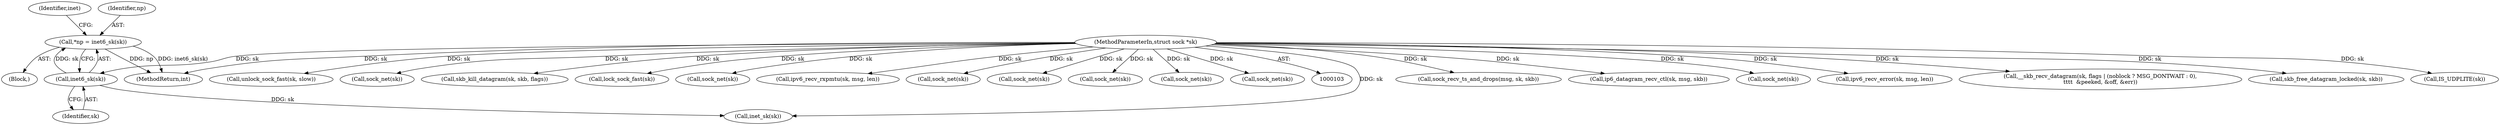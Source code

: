 digraph "0_linux_bceaa90240b6019ed73b49965eac7d167610be69_4@pointer" {
"1000113" [label="(Call,*np = inet6_sk(sk))"];
"1000115" [label="(Call,inet6_sk(sk))"];
"1000105" [label="(MethodParameterIn,struct sock *sk)"];
"1000312" [label="(Call,sock_recv_ts_and_drops(msg, sk, skb))"];
"1000113" [label="(Call,*np = inet6_sk(sk))"];
"1000105" [label="(MethodParameterIn,struct sock *sk)"];
"1000116" [label="(Identifier,sk)"];
"1000483" [label="(MethodReturn,int)"];
"1000411" [label="(Call,ip6_datagram_recv_ctl(sk, msg, skb))"];
"1000453" [label="(Call,sock_net(sk))"];
"1000143" [label="(Call,ipv6_recv_error(sk, msg, len))"];
"1000119" [label="(Identifier,inet)"];
"1000167" [label="(Call,__skb_recv_datagram(sk, flags | (noblock ? MSG_DONTWAIT : 0),\n\t\t\t\t  &peeked, &off, &err))"];
"1000426" [label="(Call,skb_free_datagram_locked(sk, skb))"];
"1000134" [label="(Call,IS_UDPLITE(sk))"];
"1000469" [label="(Call,unlock_sock_fast(sk, slow))"];
"1000120" [label="(Call,inet_sk(sk))"];
"1000290" [label="(Call,sock_net(sk))"];
"1000439" [label="(Call,skb_kill_datagram(sk, skb, flags))"];
"1000435" [label="(Call,lock_sock_fast(sk))"];
"1000111" [label="(Block,)"];
"1000308" [label="(Call,sock_net(sk))"];
"1000160" [label="(Call,ipv6_recv_rxpmtu(sk, msg, len))"];
"1000460" [label="(Call,sock_net(sk))"];
"1000284" [label="(Call,sock_net(sk))"];
"1000114" [label="(Identifier,np)"];
"1000302" [label="(Call,sock_net(sk))"];
"1000115" [label="(Call,inet6_sk(sk))"];
"1000465" [label="(Call,sock_net(sk))"];
"1000448" [label="(Call,sock_net(sk))"];
"1000113" -> "1000111"  [label="AST: "];
"1000113" -> "1000115"  [label="CFG: "];
"1000114" -> "1000113"  [label="AST: "];
"1000115" -> "1000113"  [label="AST: "];
"1000119" -> "1000113"  [label="CFG: "];
"1000113" -> "1000483"  [label="DDG: np"];
"1000113" -> "1000483"  [label="DDG: inet6_sk(sk)"];
"1000115" -> "1000113"  [label="DDG: sk"];
"1000115" -> "1000116"  [label="CFG: "];
"1000116" -> "1000115"  [label="AST: "];
"1000105" -> "1000115"  [label="DDG: sk"];
"1000115" -> "1000120"  [label="DDG: sk"];
"1000105" -> "1000103"  [label="AST: "];
"1000105" -> "1000483"  [label="DDG: sk"];
"1000105" -> "1000120"  [label="DDG: sk"];
"1000105" -> "1000134"  [label="DDG: sk"];
"1000105" -> "1000143"  [label="DDG: sk"];
"1000105" -> "1000160"  [label="DDG: sk"];
"1000105" -> "1000167"  [label="DDG: sk"];
"1000105" -> "1000284"  [label="DDG: sk"];
"1000105" -> "1000290"  [label="DDG: sk"];
"1000105" -> "1000302"  [label="DDG: sk"];
"1000105" -> "1000308"  [label="DDG: sk"];
"1000105" -> "1000312"  [label="DDG: sk"];
"1000105" -> "1000411"  [label="DDG: sk"];
"1000105" -> "1000426"  [label="DDG: sk"];
"1000105" -> "1000435"  [label="DDG: sk"];
"1000105" -> "1000439"  [label="DDG: sk"];
"1000105" -> "1000448"  [label="DDG: sk"];
"1000105" -> "1000453"  [label="DDG: sk"];
"1000105" -> "1000460"  [label="DDG: sk"];
"1000105" -> "1000465"  [label="DDG: sk"];
"1000105" -> "1000469"  [label="DDG: sk"];
}
